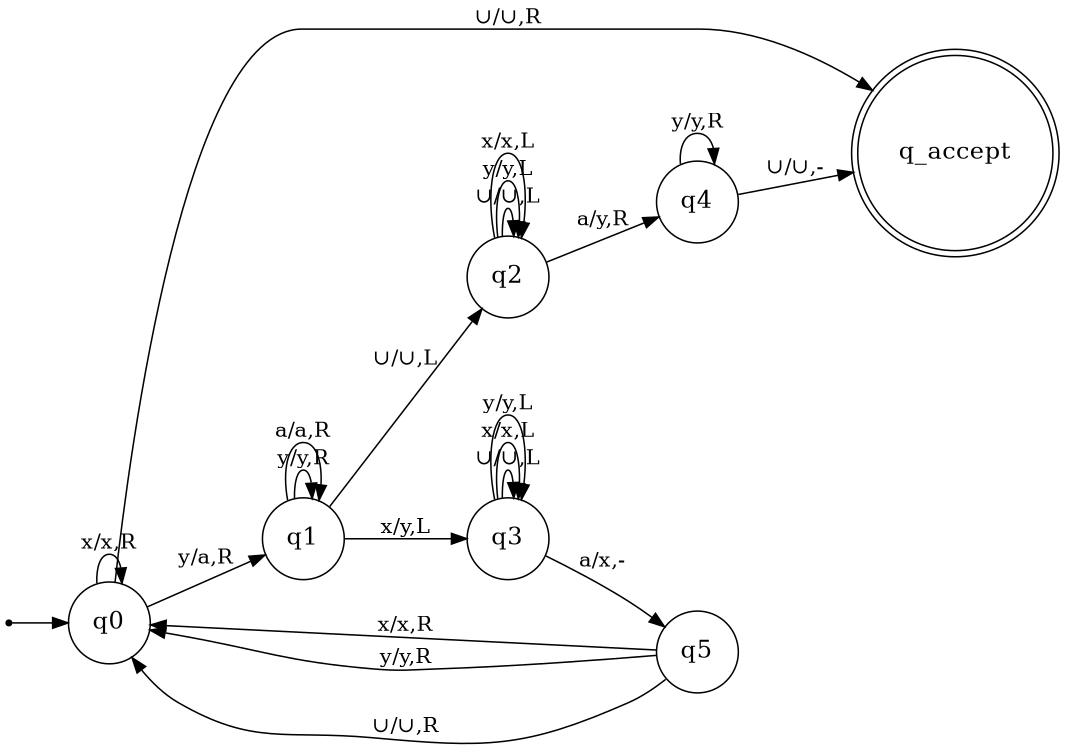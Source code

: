 digraph G {    
    rankdir=LR;
    size="10,5";
    
    // Designa os estilos
    node [shape = circle, fontsize="16"];

    // Ponto inicial que aponta para o estado inicial
    ini [shape=point];
    ini -> q0;

    // States
    q0 [label="q0"];
    q1 [label="q1"];
    q2 [label="q2"];
    q3 [label="q3"];
    q4 [label="q4"];
    q5 [label="q5"];
    q_accept [label="q_accept", fillcolor=lightgray, shape=doublecircle];

    // Transitions
    q0 -> q0 [label="x/x,R"];
    q0 -> q1 [label="y/a,R"];
    q0 -> q_accept [label="∪/∪,R"];

    q1 -> q3 [label="x/y,L"];
    q1 -> q1 [label="y/y,R"];
    q1 -> q1 [label="a/a,R"];
    q1 -> q2 [label="∪/∪,L"];

    q2 -> q4 [label="a/y,R"];
    q2 -> q2 [label="∪/∪,L"];
    q2 -> q2 [label="y/y,L"];
    q2 -> q2 [label="x/x,L"];

    q3 -> q5 [label="a/x,-"];
    q3 -> q3 [label="∪/∪,L"];
    q3 -> q3 [label="x/x,L"];
    q3 -> q3 [label="y/y,L"];

    q4 -> q4 [label="y/y,R"];
    q4 -> q_accept [label="∪/∪,-"];

    q5 -> q0 [label="∪/∪,R"];
    q5 -> q0 [label="x/x,R"];
    q5 -> q0 [label="y/y,R"];
}
